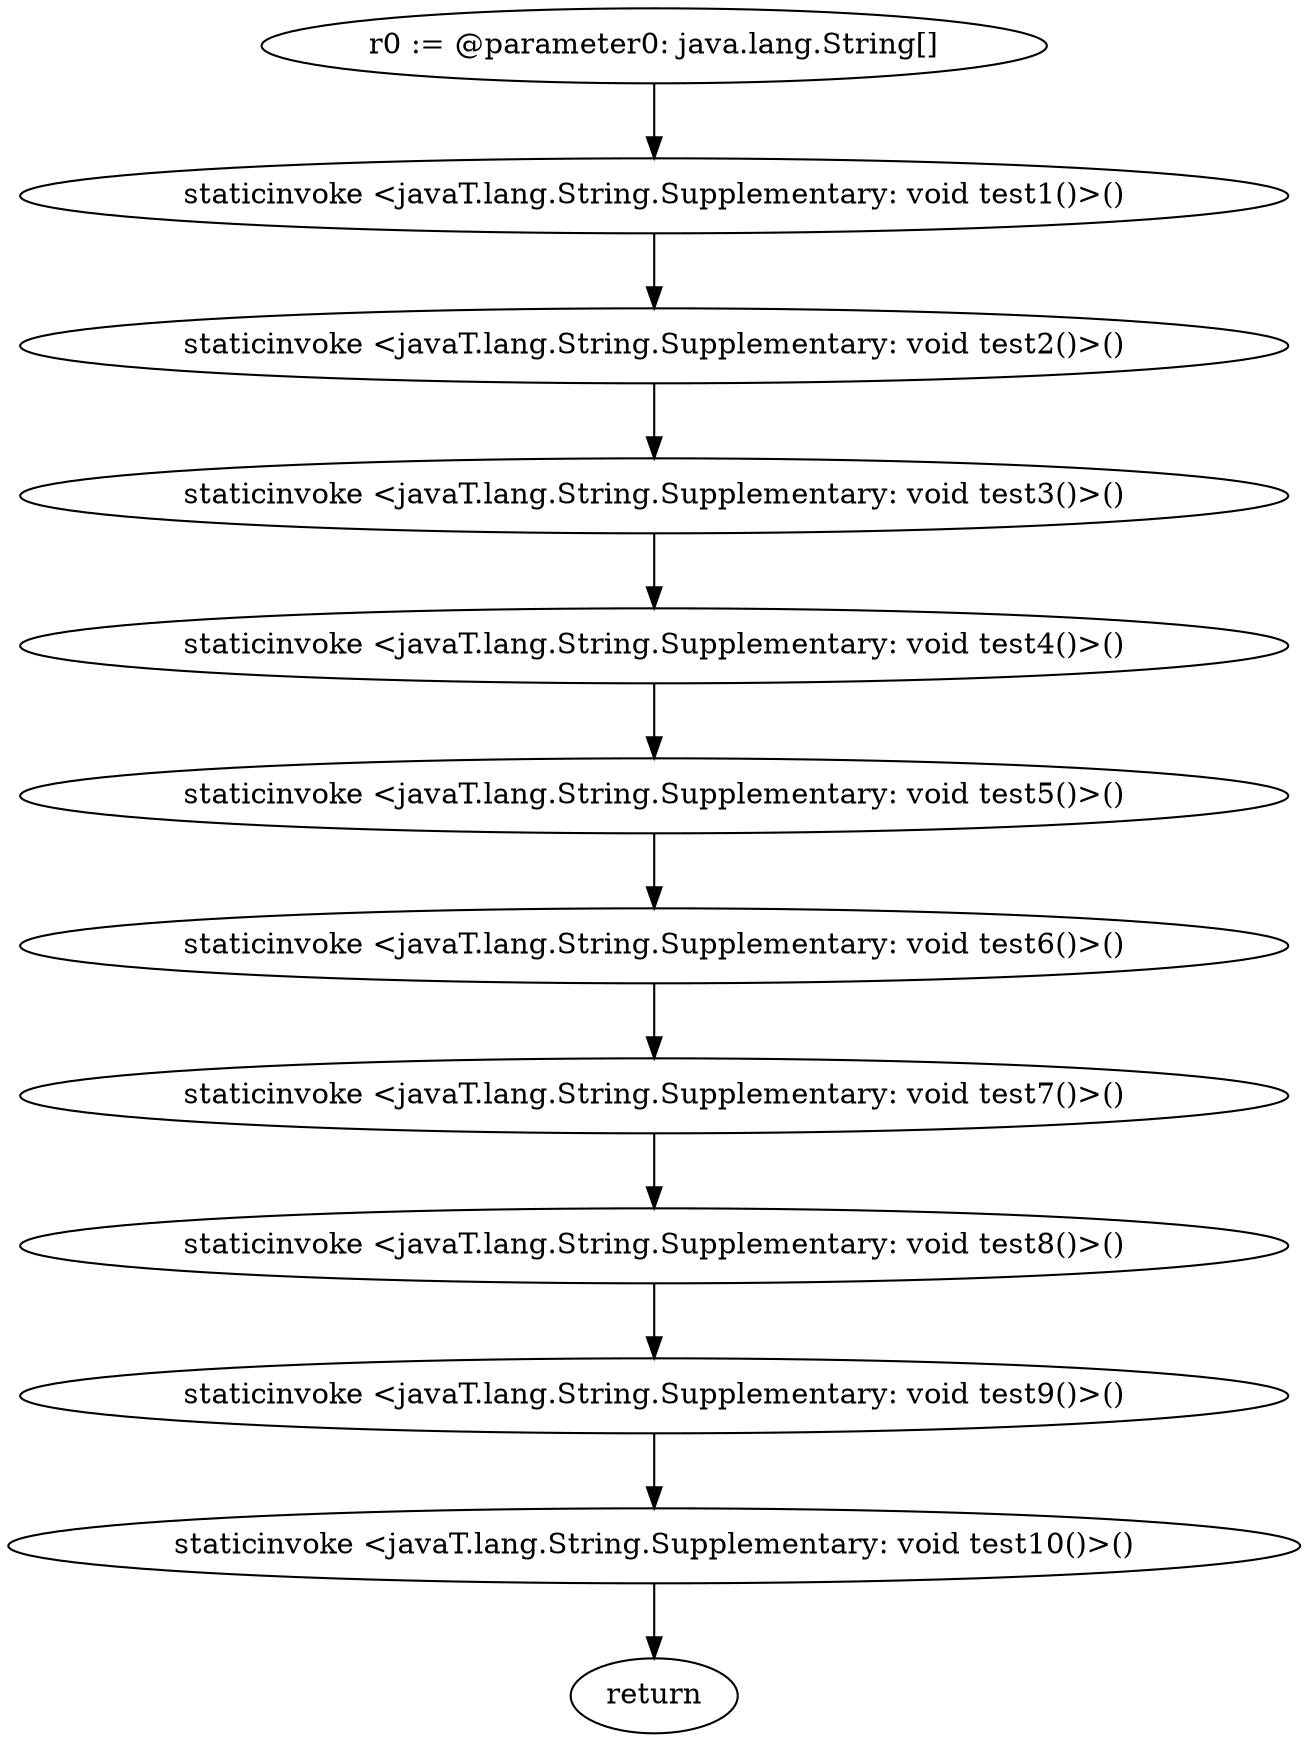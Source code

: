 digraph "unitGraph" {
    "r0 := @parameter0: java.lang.String[]"
    "staticinvoke <javaT.lang.String.Supplementary: void test1()>()"
    "staticinvoke <javaT.lang.String.Supplementary: void test2()>()"
    "staticinvoke <javaT.lang.String.Supplementary: void test3()>()"
    "staticinvoke <javaT.lang.String.Supplementary: void test4()>()"
    "staticinvoke <javaT.lang.String.Supplementary: void test5()>()"
    "staticinvoke <javaT.lang.String.Supplementary: void test6()>()"
    "staticinvoke <javaT.lang.String.Supplementary: void test7()>()"
    "staticinvoke <javaT.lang.String.Supplementary: void test8()>()"
    "staticinvoke <javaT.lang.String.Supplementary: void test9()>()"
    "staticinvoke <javaT.lang.String.Supplementary: void test10()>()"
    "return"
    "r0 := @parameter0: java.lang.String[]"->"staticinvoke <javaT.lang.String.Supplementary: void test1()>()";
    "staticinvoke <javaT.lang.String.Supplementary: void test1()>()"->"staticinvoke <javaT.lang.String.Supplementary: void test2()>()";
    "staticinvoke <javaT.lang.String.Supplementary: void test2()>()"->"staticinvoke <javaT.lang.String.Supplementary: void test3()>()";
    "staticinvoke <javaT.lang.String.Supplementary: void test3()>()"->"staticinvoke <javaT.lang.String.Supplementary: void test4()>()";
    "staticinvoke <javaT.lang.String.Supplementary: void test4()>()"->"staticinvoke <javaT.lang.String.Supplementary: void test5()>()";
    "staticinvoke <javaT.lang.String.Supplementary: void test5()>()"->"staticinvoke <javaT.lang.String.Supplementary: void test6()>()";
    "staticinvoke <javaT.lang.String.Supplementary: void test6()>()"->"staticinvoke <javaT.lang.String.Supplementary: void test7()>()";
    "staticinvoke <javaT.lang.String.Supplementary: void test7()>()"->"staticinvoke <javaT.lang.String.Supplementary: void test8()>()";
    "staticinvoke <javaT.lang.String.Supplementary: void test8()>()"->"staticinvoke <javaT.lang.String.Supplementary: void test9()>()";
    "staticinvoke <javaT.lang.String.Supplementary: void test9()>()"->"staticinvoke <javaT.lang.String.Supplementary: void test10()>()";
    "staticinvoke <javaT.lang.String.Supplementary: void test10()>()"->"return";
}

